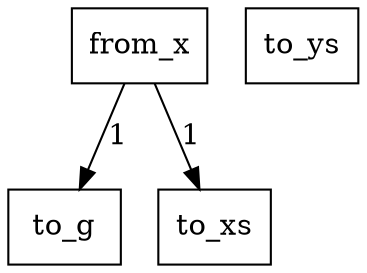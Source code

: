 digraph {
    graph [rankdir=TB
          ,bgcolor=transparent];
    node [shape=box
         ,fillcolor=white
         ,style=filled];
    0 [label=<from_x>];
    1 [label=<to_g>];
    2 [label=<to_ys>];
    3 [label=<to_xs>];
    0 -> 1 [label=1];
    0 -> 3 [label=1];
}